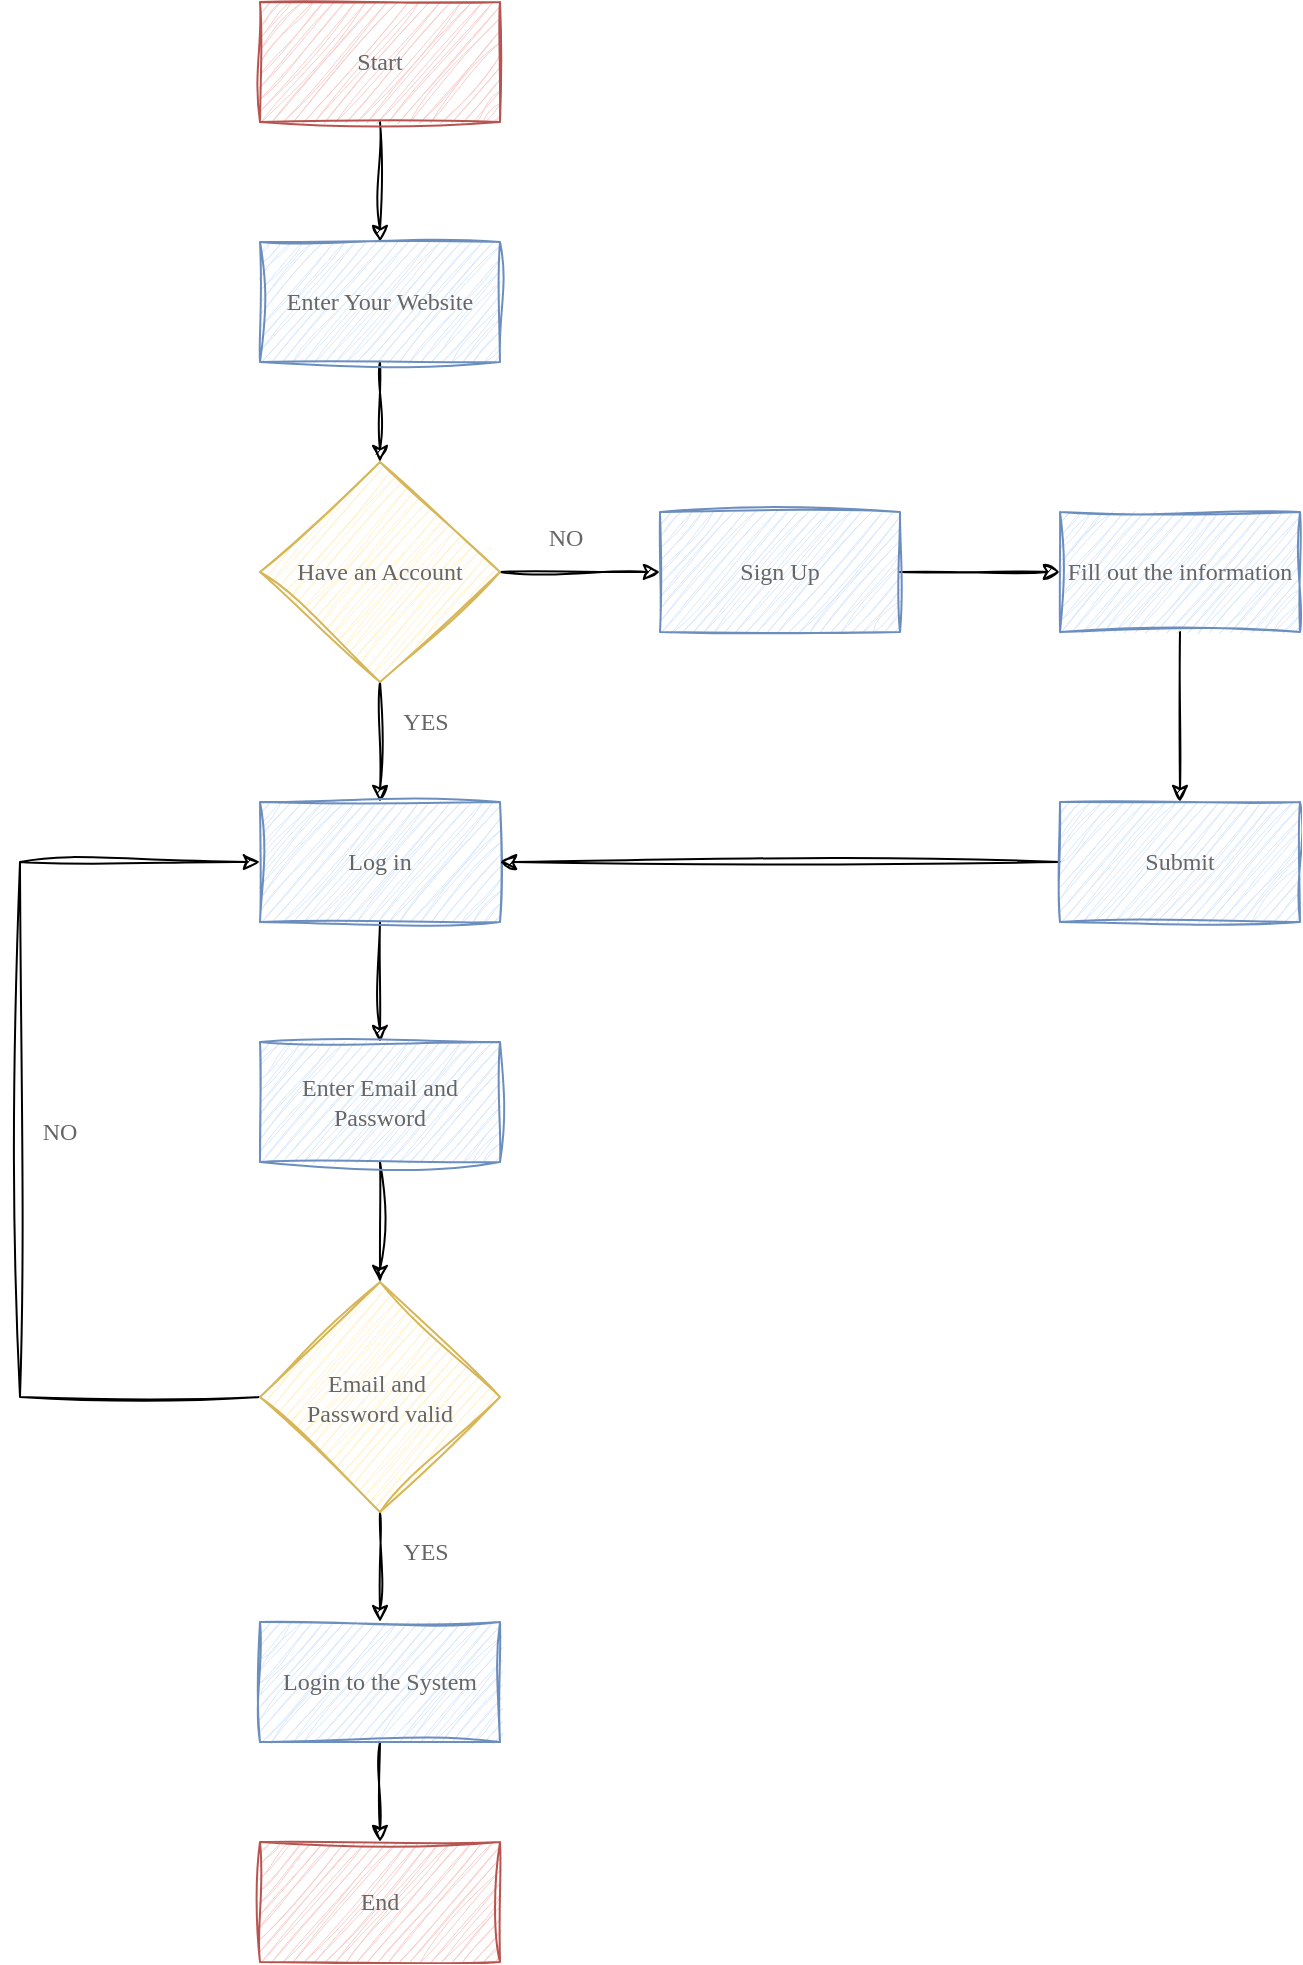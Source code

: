 <mxfile version="24.2.3" type="github">
  <diagram name="Page-1" id="iG1xlvjJYjnBFY-447ue">
    <mxGraphModel dx="1500" dy="746" grid="1" gridSize="10" guides="1" tooltips="1" connect="1" arrows="1" fold="1" page="1" pageScale="1" pageWidth="827" pageHeight="1169" math="0" shadow="0">
      <root>
        <mxCell id="0" />
        <mxCell id="1" parent="0" />
        <mxCell id="GFVqEVBS6aksdPTObRWg-5" value="" style="edgeStyle=orthogonalEdgeStyle;rounded=0;orthogonalLoop=1;jettySize=auto;html=1;sketch=1;curveFitting=1;jiggle=2;fontFamily=Comic Sans MS;fontColor=#666666;" edge="1" parent="1" source="GFVqEVBS6aksdPTObRWg-1" target="GFVqEVBS6aksdPTObRWg-4">
          <mxGeometry relative="1" as="geometry" />
        </mxCell>
        <mxCell id="GFVqEVBS6aksdPTObRWg-1" value="Start" style="rounded=0;whiteSpace=wrap;html=1;sketch=1;curveFitting=1;jiggle=2;fontFamily=Comic Sans MS;fillColor=#f8cecc;strokeColor=#b85450;fontColor=#666666;" vertex="1" parent="1">
          <mxGeometry x="240" y="110" width="120" height="60" as="geometry" />
        </mxCell>
        <mxCell id="GFVqEVBS6aksdPTObRWg-7" value="" style="edgeStyle=orthogonalEdgeStyle;rounded=0;orthogonalLoop=1;jettySize=auto;html=1;sketch=1;curveFitting=1;jiggle=2;fontFamily=Comic Sans MS;fontColor=#666666;" edge="1" parent="1" source="GFVqEVBS6aksdPTObRWg-4" target="GFVqEVBS6aksdPTObRWg-6">
          <mxGeometry relative="1" as="geometry" />
        </mxCell>
        <mxCell id="GFVqEVBS6aksdPTObRWg-4" value="Enter Your Website" style="rounded=0;whiteSpace=wrap;html=1;sketch=1;curveFitting=1;jiggle=2;fontFamily=Comic Sans MS;fillColor=#dae8fc;strokeColor=#6c8ebf;fontColor=#666666;" vertex="1" parent="1">
          <mxGeometry x="240" y="230" width="120" height="60" as="geometry" />
        </mxCell>
        <mxCell id="GFVqEVBS6aksdPTObRWg-9" value="" style="edgeStyle=orthogonalEdgeStyle;rounded=0;orthogonalLoop=1;jettySize=auto;html=1;sketch=1;curveFitting=1;jiggle=2;fontFamily=Comic Sans MS;fontColor=#666666;" edge="1" parent="1" source="GFVqEVBS6aksdPTObRWg-6" target="GFVqEVBS6aksdPTObRWg-8">
          <mxGeometry relative="1" as="geometry" />
        </mxCell>
        <mxCell id="GFVqEVBS6aksdPTObRWg-25" value="" style="edgeStyle=orthogonalEdgeStyle;rounded=0;orthogonalLoop=1;jettySize=auto;html=1;sketch=1;curveFitting=1;jiggle=2;fontFamily=Comic Sans MS;fontColor=#666666;" edge="1" parent="1" source="GFVqEVBS6aksdPTObRWg-6" target="GFVqEVBS6aksdPTObRWg-24">
          <mxGeometry relative="1" as="geometry" />
        </mxCell>
        <mxCell id="GFVqEVBS6aksdPTObRWg-6" value="Have an Account" style="rhombus;whiteSpace=wrap;html=1;rounded=0;sketch=1;curveFitting=1;jiggle=2;fontFamily=Comic Sans MS;fillColor=#fff2cc;strokeColor=#d6b656;fontColor=#666666;" vertex="1" parent="1">
          <mxGeometry x="240" y="340" width="120" height="110" as="geometry" />
        </mxCell>
        <mxCell id="GFVqEVBS6aksdPTObRWg-11" value="" style="edgeStyle=orthogonalEdgeStyle;rounded=0;orthogonalLoop=1;jettySize=auto;html=1;sketch=1;curveFitting=1;jiggle=2;fontFamily=Comic Sans MS;fontColor=#666666;" edge="1" parent="1" source="GFVqEVBS6aksdPTObRWg-8" target="GFVqEVBS6aksdPTObRWg-10">
          <mxGeometry relative="1" as="geometry" />
        </mxCell>
        <mxCell id="GFVqEVBS6aksdPTObRWg-8" value="Log in" style="whiteSpace=wrap;html=1;rounded=0;sketch=1;curveFitting=1;jiggle=2;fontFamily=Comic Sans MS;fillColor=#dae8fc;strokeColor=#6c8ebf;fontColor=#666666;" vertex="1" parent="1">
          <mxGeometry x="240" y="510" width="120" height="60" as="geometry" />
        </mxCell>
        <mxCell id="GFVqEVBS6aksdPTObRWg-13" value="" style="edgeStyle=orthogonalEdgeStyle;rounded=0;orthogonalLoop=1;jettySize=auto;html=1;sketch=1;curveFitting=1;jiggle=2;fontFamily=Comic Sans MS;fontColor=#666666;" edge="1" parent="1" source="GFVqEVBS6aksdPTObRWg-10" target="GFVqEVBS6aksdPTObRWg-12">
          <mxGeometry relative="1" as="geometry" />
        </mxCell>
        <mxCell id="GFVqEVBS6aksdPTObRWg-10" value="Enter Email and Password" style="whiteSpace=wrap;html=1;rounded=0;sketch=1;curveFitting=1;jiggle=2;fontFamily=Comic Sans MS;fillColor=#dae8fc;strokeColor=#6c8ebf;fontColor=#666666;" vertex="1" parent="1">
          <mxGeometry x="240" y="630" width="120" height="60" as="geometry" />
        </mxCell>
        <mxCell id="GFVqEVBS6aksdPTObRWg-15" value="" style="edgeStyle=orthogonalEdgeStyle;rounded=0;orthogonalLoop=1;jettySize=auto;html=1;sketch=1;curveFitting=1;jiggle=2;fontFamily=Comic Sans MS;fontColor=#666666;" edge="1" parent="1" source="GFVqEVBS6aksdPTObRWg-12" target="GFVqEVBS6aksdPTObRWg-14">
          <mxGeometry relative="1" as="geometry" />
        </mxCell>
        <mxCell id="GFVqEVBS6aksdPTObRWg-36" value="" style="edgeStyle=orthogonalEdgeStyle;rounded=0;orthogonalLoop=1;jettySize=auto;html=1;entryX=0;entryY=0.5;entryDx=0;entryDy=0;sketch=1;curveFitting=1;jiggle=2;fontFamily=Comic Sans MS;fontColor=#666666;" edge="1" parent="1" source="GFVqEVBS6aksdPTObRWg-12" target="GFVqEVBS6aksdPTObRWg-8">
          <mxGeometry relative="1" as="geometry">
            <mxPoint x="160" y="807.5" as="targetPoint" />
            <Array as="points">
              <mxPoint x="120" y="808" />
              <mxPoint x="120" y="540" />
            </Array>
          </mxGeometry>
        </mxCell>
        <mxCell id="GFVqEVBS6aksdPTObRWg-12" value="Email and&amp;nbsp;&lt;div&gt;Password valid&lt;/div&gt;" style="rhombus;whiteSpace=wrap;html=1;rounded=0;sketch=1;curveFitting=1;jiggle=2;fontFamily=Comic Sans MS;fillColor=#fff2cc;strokeColor=#d6b656;fontColor=#666666;" vertex="1" parent="1">
          <mxGeometry x="240" y="750" width="120" height="115" as="geometry" />
        </mxCell>
        <mxCell id="GFVqEVBS6aksdPTObRWg-40" value="" style="edgeStyle=orthogonalEdgeStyle;rounded=0;orthogonalLoop=1;jettySize=auto;html=1;sketch=1;curveFitting=1;jiggle=2;fontFamily=Comic Sans MS;fontColor=#666666;" edge="1" parent="1" source="GFVqEVBS6aksdPTObRWg-14" target="GFVqEVBS6aksdPTObRWg-39">
          <mxGeometry relative="1" as="geometry" />
        </mxCell>
        <mxCell id="GFVqEVBS6aksdPTObRWg-14" value="Login to the System" style="whiteSpace=wrap;html=1;rounded=0;sketch=1;curveFitting=1;jiggle=2;fontFamily=Comic Sans MS;fillColor=#dae8fc;strokeColor=#6c8ebf;fontColor=#666666;" vertex="1" parent="1">
          <mxGeometry x="240" y="920" width="120" height="60" as="geometry" />
        </mxCell>
        <mxCell id="GFVqEVBS6aksdPTObRWg-19" value="" style="edgeStyle=orthogonalEdgeStyle;rounded=0;orthogonalLoop=1;jettySize=auto;html=1;sketch=1;curveFitting=1;jiggle=2;" edge="1" parent="1" target="GFVqEVBS6aksdPTObRWg-18">
          <mxGeometry relative="1" as="geometry">
            <mxPoint x="534" y="130.0" as="sourcePoint" />
          </mxGeometry>
        </mxCell>
        <mxCell id="GFVqEVBS6aksdPTObRWg-21" value="" style="edgeStyle=orthogonalEdgeStyle;rounded=0;orthogonalLoop=1;jettySize=auto;html=1;sketch=1;curveFitting=1;jiggle=2;" edge="1" parent="1" target="GFVqEVBS6aksdPTObRWg-20">
          <mxGeometry relative="1" as="geometry">
            <mxPoint x="674" y="160.0" as="sourcePoint" />
          </mxGeometry>
        </mxCell>
        <mxCell id="GFVqEVBS6aksdPTObRWg-27" value="" style="edgeStyle=orthogonalEdgeStyle;rounded=0;orthogonalLoop=1;jettySize=auto;html=1;sketch=1;curveFitting=1;jiggle=2;fontFamily=Comic Sans MS;fontColor=#666666;" edge="1" parent="1" source="GFVqEVBS6aksdPTObRWg-24" target="GFVqEVBS6aksdPTObRWg-26">
          <mxGeometry relative="1" as="geometry" />
        </mxCell>
        <mxCell id="GFVqEVBS6aksdPTObRWg-24" value="Sign Up" style="whiteSpace=wrap;html=1;rounded=0;sketch=1;curveFitting=1;jiggle=2;fontFamily=Comic Sans MS;fillColor=#dae8fc;strokeColor=#6c8ebf;fontColor=#666666;" vertex="1" parent="1">
          <mxGeometry x="440" y="365" width="120" height="60" as="geometry" />
        </mxCell>
        <mxCell id="GFVqEVBS6aksdPTObRWg-29" value="" style="edgeStyle=orthogonalEdgeStyle;rounded=0;orthogonalLoop=1;jettySize=auto;html=1;sketch=1;curveFitting=1;jiggle=2;fontFamily=Comic Sans MS;fontColor=#666666;" edge="1" parent="1" source="GFVqEVBS6aksdPTObRWg-26" target="GFVqEVBS6aksdPTObRWg-28">
          <mxGeometry relative="1" as="geometry" />
        </mxCell>
        <mxCell id="GFVqEVBS6aksdPTObRWg-26" value="Fill out the information" style="whiteSpace=wrap;html=1;rounded=0;sketch=1;curveFitting=1;jiggle=2;fontFamily=Comic Sans MS;fillColor=#dae8fc;strokeColor=#6c8ebf;fontColor=#666666;" vertex="1" parent="1">
          <mxGeometry x="640" y="365" width="120" height="60" as="geometry" />
        </mxCell>
        <mxCell id="GFVqEVBS6aksdPTObRWg-30" style="edgeStyle=orthogonalEdgeStyle;rounded=0;orthogonalLoop=1;jettySize=auto;html=1;entryX=1;entryY=0.5;entryDx=0;entryDy=0;sketch=1;curveFitting=1;jiggle=2;fontFamily=Comic Sans MS;fontColor=#666666;" edge="1" parent="1" source="GFVqEVBS6aksdPTObRWg-28" target="GFVqEVBS6aksdPTObRWg-8">
          <mxGeometry relative="1" as="geometry" />
        </mxCell>
        <mxCell id="GFVqEVBS6aksdPTObRWg-28" value="Submit" style="rounded=0;whiteSpace=wrap;html=1;sketch=1;curveFitting=1;jiggle=2;fontFamily=Comic Sans MS;fillColor=#dae8fc;strokeColor=#6c8ebf;fontColor=#666666;" vertex="1" parent="1">
          <mxGeometry x="640" y="510" width="120" height="60" as="geometry" />
        </mxCell>
        <mxCell id="GFVqEVBS6aksdPTObRWg-32" value="YES" style="text;html=1;align=center;verticalAlign=middle;whiteSpace=wrap;rounded=0;sketch=1;curveFitting=1;jiggle=2;fontFamily=Comic Sans MS;fontColor=#666666;" vertex="1" parent="1">
          <mxGeometry x="293" y="455" width="60" height="30" as="geometry" />
        </mxCell>
        <mxCell id="GFVqEVBS6aksdPTObRWg-33" value="NO" style="text;html=1;align=center;verticalAlign=middle;whiteSpace=wrap;rounded=0;sketch=1;curveFitting=1;jiggle=2;fontFamily=Comic Sans MS;fontColor=#666666;" vertex="1" parent="1">
          <mxGeometry x="363" y="363" width="60" height="30" as="geometry" />
        </mxCell>
        <mxCell id="GFVqEVBS6aksdPTObRWg-34" value="YES" style="text;html=1;align=center;verticalAlign=middle;whiteSpace=wrap;rounded=0;sketch=1;curveFitting=1;jiggle=2;fontFamily=Comic Sans MS;fontColor=#666666;" vertex="1" parent="1">
          <mxGeometry x="293" y="870" width="60" height="30" as="geometry" />
        </mxCell>
        <mxCell id="GFVqEVBS6aksdPTObRWg-37" value="NO" style="text;html=1;align=center;verticalAlign=middle;whiteSpace=wrap;rounded=0;sketch=1;curveFitting=1;jiggle=2;fontFamily=Comic Sans MS;fontColor=#666666;" vertex="1" parent="1">
          <mxGeometry x="110" y="660" width="60" height="30" as="geometry" />
        </mxCell>
        <mxCell id="GFVqEVBS6aksdPTObRWg-39" value="End" style="whiteSpace=wrap;html=1;rounded=0;sketch=1;curveFitting=1;jiggle=2;fontFamily=Comic Sans MS;fillColor=#f8cecc;strokeColor=#b85450;fontColor=#666666;" vertex="1" parent="1">
          <mxGeometry x="240" y="1030" width="120" height="60" as="geometry" />
        </mxCell>
      </root>
    </mxGraphModel>
  </diagram>
</mxfile>
